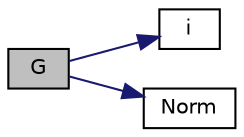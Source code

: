 digraph "G"
{
  edge [fontname="Helvetica",fontsize="10",labelfontname="Helvetica",labelfontsize="10"];
  node [fontname="Helvetica",fontsize="10",shape=record];
  rankdir="LR";
  Node4 [label="G",height=0.2,width=0.4,color="black", fillcolor="grey75", style="filled", fontcolor="black"];
  Node4 -> Node5 [color="midnightblue",fontsize="10",style="solid",fontname="Helvetica"];
  Node5 [label="i",height=0.2,width=0.4,color="black", fillcolor="white", style="filled",URL="$_data___generator_2_input_8h.html#a5d6816662449d5e74ab1f78234044260"];
  Node4 -> Node6 [color="midnightblue",fontsize="10",style="solid",fontname="Helvetica"];
  Node6 [label="Norm",height=0.2,width=0.4,color="black", fillcolor="white", style="filled",URL="$_data___generator_2_input_8h.html#a7bda372c140e2175bfb8c5f407a3fa6f"];
}

